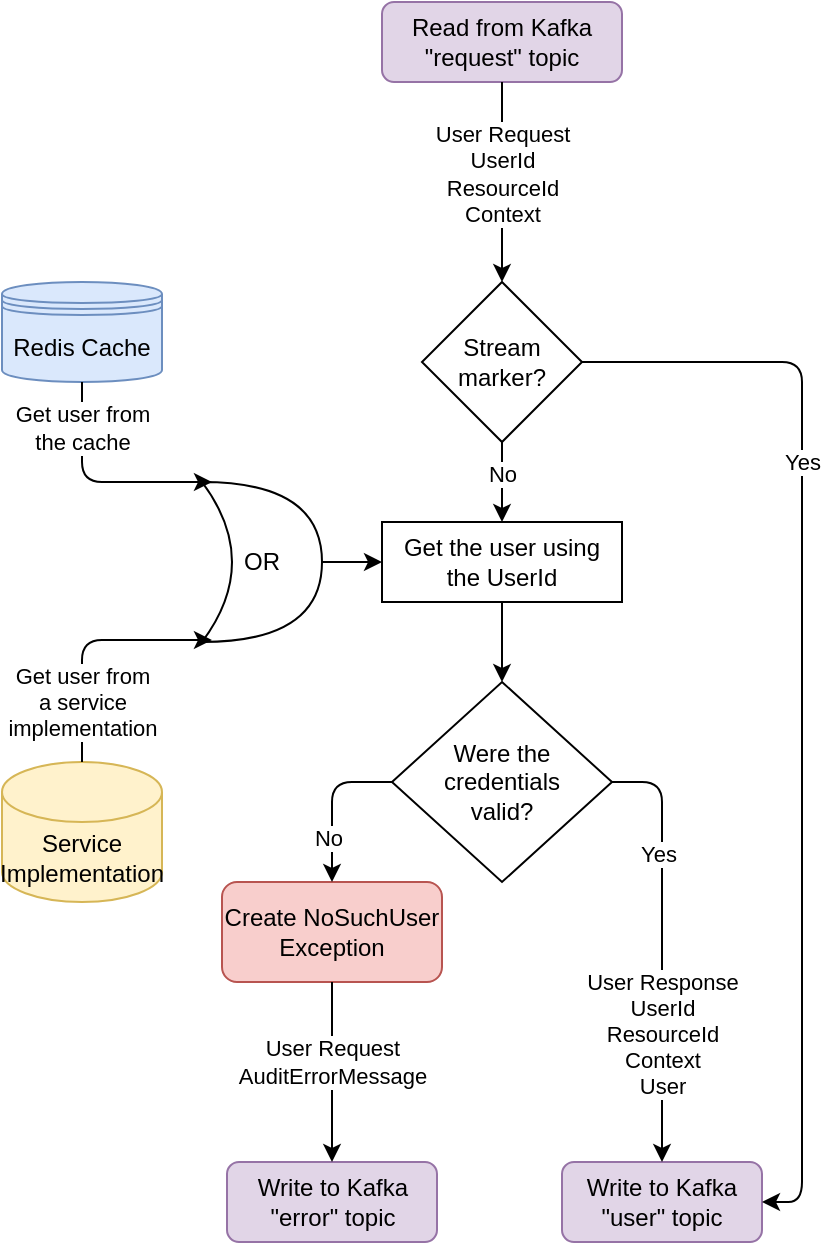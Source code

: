 <mxfile version="14.9.1" type="device"><diagram id="DdMR5nRGpSJn8HT7XxAo" name="Page-1"><mxGraphModel dx="1426" dy="794" grid="1" gridSize="10" guides="1" tooltips="1" connect="1" arrows="1" fold="1" page="1" pageScale="1" pageWidth="827" pageHeight="1169" math="0" shadow="0"><root><mxCell id="0"/><mxCell id="1" parent="0"/><mxCell id="6e5NcpTGGkbCfKrbYcaW-2" value="&lt;span&gt;Read from Kafka &quot;request&quot;&amp;nbsp;&lt;/span&gt;topic" style="rounded=1;whiteSpace=wrap;html=1;fillColor=#e1d5e7;strokeColor=#9673a6;" parent="1" vertex="1"><mxGeometry x="400" y="70" width="120" height="40" as="geometry"/></mxCell><mxCell id="jcX0U4U3rV2kZrXB9U3J-15" style="edgeStyle=orthogonalEdgeStyle;rounded=0;orthogonalLoop=1;jettySize=auto;html=1;exitX=0.5;exitY=1;exitDx=0;exitDy=0;" parent="1" source="6e5NcpTGGkbCfKrbYcaW-7" target="jcX0U4U3rV2kZrXB9U3J-14" edge="1"><mxGeometry relative="1" as="geometry"/></mxCell><mxCell id="6e5NcpTGGkbCfKrbYcaW-7" value="Get the user using the UserId" style="rounded=0;whiteSpace=wrap;html=1;" parent="1" vertex="1"><mxGeometry x="400" y="330" width="120" height="40" as="geometry"/></mxCell><mxCell id="6e5NcpTGGkbCfKrbYcaW-8" value="" style="endArrow=classic;html=1;exitX=0.5;exitY=1;exitDx=0;exitDy=0;entryX=0.5;entryY=0;entryDx=0;entryDy=0;" parent="1" source="6e5NcpTGGkbCfKrbYcaW-2" target="RfW15PRuVoufGnEKqtW8-6" edge="1"><mxGeometry width="50" height="50" relative="1" as="geometry"><mxPoint x="310" y="330" as="sourcePoint"/><mxPoint x="290" y="170" as="targetPoint"/></mxGeometry></mxCell><mxCell id="6e5NcpTGGkbCfKrbYcaW-9" value="User Request&lt;br&gt;UserId&lt;br&gt;ResourceId&lt;br&gt;Context" style="edgeLabel;html=1;align=center;verticalAlign=middle;resizable=0;points=[];" parent="6e5NcpTGGkbCfKrbYcaW-8" vertex="1" connectable="0"><mxGeometry x="0.04" relative="1" as="geometry"><mxPoint y="-6" as="offset"/></mxGeometry></mxCell><mxCell id="fgl00_PuPxQVnSJDjyZL-1" value="&lt;div&gt;&lt;span&gt;Redis&amp;nbsp;&lt;/span&gt;&lt;span&gt;Cache&lt;/span&gt;&lt;/div&gt;" style="shape=datastore;whiteSpace=wrap;html=1;labelBackgroundColor=none;fillColor=#dae8fc;strokeColor=#6c8ebf;" parent="1" vertex="1"><mxGeometry x="210" y="210" width="80" height="50" as="geometry"/></mxCell><mxCell id="fgl00_PuPxQVnSJDjyZL-9" value="Service Implementation" style="shape=cylinder3;whiteSpace=wrap;html=1;boundedLbl=1;backgroundOutline=1;size=15;fillColor=#fff2cc;strokeColor=#d6b656;" parent="1" vertex="1"><mxGeometry x="210" y="450" width="80" height="70" as="geometry"/></mxCell><mxCell id="jcX0U4U3rV2kZrXB9U3J-8" style="edgeStyle=orthogonalEdgeStyle;rounded=0;orthogonalLoop=1;jettySize=auto;html=1;exitX=1;exitY=0.5;exitDx=0;exitDy=0;exitPerimeter=0;entryX=0;entryY=0.5;entryDx=0;entryDy=0;" parent="1" source="x2b0yPsBjHddbLhoMNGu-2" target="6e5NcpTGGkbCfKrbYcaW-7" edge="1"><mxGeometry relative="1" as="geometry"/></mxCell><mxCell id="x2b0yPsBjHddbLhoMNGu-2" value="&lt;div&gt;OR&lt;/div&gt;" style="shape=xor;whiteSpace=wrap;html=1;rotation=0;" parent="1" vertex="1"><mxGeometry x="310" y="310" width="60" height="80" as="geometry"/></mxCell><mxCell id="jcX0U4U3rV2kZrXB9U3J-1" value="&lt;span&gt;Write to Kafka &quot;user&quot;&amp;nbsp;&lt;/span&gt;topic" style="rounded=1;whiteSpace=wrap;html=1;fillColor=#e1d5e7;strokeColor=#9673a6;" parent="1" vertex="1"><mxGeometry x="490" y="650" width="100" height="40" as="geometry"/></mxCell><mxCell id="jcX0U4U3rV2kZrXB9U3J-4" value="Write to Kafka &quot;error&quot; topic" style="rounded=1;whiteSpace=wrap;html=1;fillColor=#e1d5e7;strokeColor=#9673a6;" parent="1" vertex="1"><mxGeometry x="322.5" y="650" width="105" height="40" as="geometry"/></mxCell><mxCell id="jcX0U4U3rV2kZrXB9U3J-14" value="&lt;div&gt;Were the&lt;/div&gt;&lt;div&gt; credentials &lt;br&gt;&lt;/div&gt;&lt;div&gt;valid?&lt;br&gt;&lt;/div&gt;" style="rhombus;whiteSpace=wrap;html=1;" parent="1" vertex="1"><mxGeometry x="405" y="410" width="110" height="100" as="geometry"/></mxCell><mxCell id="RfW15PRuVoufGnEKqtW8-2" value="" style="endArrow=classic;html=1;entryX=0.5;entryY=0;entryDx=0;entryDy=0;exitX=0.5;exitY=1;exitDx=0;exitDy=0;" parent="1" source="RfW15PRuVoufGnEKqtW8-6" target="6e5NcpTGGkbCfKrbYcaW-7" edge="1"><mxGeometry width="50" height="50" relative="1" as="geometry"><mxPoint x="390" y="280" as="sourcePoint"/><mxPoint x="440" y="300" as="targetPoint"/></mxGeometry></mxCell><mxCell id="RfW15PRuVoufGnEKqtW8-3" value="No" style="edgeLabel;html=1;align=center;verticalAlign=middle;resizable=0;points=[];" parent="RfW15PRuVoufGnEKqtW8-2" vertex="1" connectable="0"><mxGeometry x="-0.234" relative="1" as="geometry"><mxPoint as="offset"/></mxGeometry></mxCell><mxCell id="RfW15PRuVoufGnEKqtW8-4" value="" style="endArrow=classic;html=1;exitX=1;exitY=0.5;exitDx=0;exitDy=0;entryX=1;entryY=0.5;entryDx=0;entryDy=0;" parent="1" source="RfW15PRuVoufGnEKqtW8-6" target="jcX0U4U3rV2kZrXB9U3J-1" edge="1"><mxGeometry width="50" height="50" relative="1" as="geometry"><mxPoint x="590" y="190" as="sourcePoint"/><mxPoint x="630" y="680" as="targetPoint"/><Array as="points"><mxPoint x="610" y="250"/><mxPoint x="610" y="670"/></Array></mxGeometry></mxCell><mxCell id="RfW15PRuVoufGnEKqtW8-5" value="Yes" style="edgeLabel;html=1;align=center;verticalAlign=middle;resizable=0;points=[];" parent="RfW15PRuVoufGnEKqtW8-4" vertex="1" connectable="0"><mxGeometry x="-0.192" relative="1" as="geometry"><mxPoint y="-62" as="offset"/></mxGeometry></mxCell><mxCell id="RfW15PRuVoufGnEKqtW8-6" value="Stream marker?" style="rhombus;whiteSpace=wrap;html=1;" parent="1" vertex="1"><mxGeometry x="420" y="210" width="80" height="80" as="geometry"/></mxCell><mxCell id="RfW15PRuVoufGnEKqtW8-7" value="" style="endArrow=classic;html=1;exitX=0.5;exitY=1;exitDx=0;exitDy=0;entryX=0.083;entryY=0;entryDx=0;entryDy=0;entryPerimeter=0;" parent="1" source="fgl00_PuPxQVnSJDjyZL-1" target="x2b0yPsBjHddbLhoMNGu-2" edge="1"><mxGeometry width="50" height="50" relative="1" as="geometry"><mxPoint x="450" y="430" as="sourcePoint"/><mxPoint x="310" y="311" as="targetPoint"/><Array as="points"><mxPoint x="250" y="310"/></Array></mxGeometry></mxCell><mxCell id="RfW15PRuVoufGnEKqtW8-10" value="&lt;div&gt;Get user from&lt;/div&gt;&lt;div&gt;the cache&lt;/div&gt;" style="edgeLabel;html=1;align=center;verticalAlign=middle;resizable=0;points=[];" parent="RfW15PRuVoufGnEKqtW8-7" vertex="1" connectable="0"><mxGeometry x="-0.467" relative="1" as="geometry"><mxPoint y="-8" as="offset"/></mxGeometry></mxCell><mxCell id="RfW15PRuVoufGnEKqtW8-8" value="" style="endArrow=classic;html=1;exitX=0.5;exitY=0;exitDx=0;exitDy=0;exitPerimeter=0;entryX=0.083;entryY=0.988;entryDx=0;entryDy=0;entryPerimeter=0;" parent="1" source="fgl00_PuPxQVnSJDjyZL-9" target="x2b0yPsBjHddbLhoMNGu-2" edge="1"><mxGeometry width="50" height="50" relative="1" as="geometry"><mxPoint x="190" y="530" as="sourcePoint"/><mxPoint x="290" y="420" as="targetPoint"/><Array as="points"><mxPoint x="250" y="389"/></Array></mxGeometry></mxCell><mxCell id="RfW15PRuVoufGnEKqtW8-9" value="&lt;div&gt;Get user from&lt;/div&gt;&lt;div&gt;a service&lt;/div&gt;&lt;div&gt;implementation&lt;/div&gt;" style="edgeLabel;html=1;align=center;verticalAlign=middle;resizable=0;points=[];" parent="RfW15PRuVoufGnEKqtW8-8" vertex="1" connectable="0"><mxGeometry x="-0.27" y="-4" relative="1" as="geometry"><mxPoint x="-4" y="16" as="offset"/></mxGeometry></mxCell><mxCell id="0W10WlREVzS8TULxU643-2" value="Create NoSuchUser Exception" style="rounded=1;whiteSpace=wrap;html=1;fillColor=#f8cecc;strokeColor=#b85450;" vertex="1" parent="1"><mxGeometry x="320" y="510" width="110" height="50" as="geometry"/></mxCell><mxCell id="0W10WlREVzS8TULxU643-3" value="" style="endArrow=classic;html=1;exitX=0.5;exitY=1;exitDx=0;exitDy=0;entryX=0.5;entryY=0;entryDx=0;entryDy=0;entryPerimeter=0;" edge="1" parent="1" source="0W10WlREVzS8TULxU643-2" target="jcX0U4U3rV2kZrXB9U3J-4"><mxGeometry width="50" height="50" relative="1" as="geometry"><mxPoint x="425" y="430" as="sourcePoint"/><mxPoint x="475" y="380" as="targetPoint"/></mxGeometry></mxCell><mxCell id="0W10WlREVzS8TULxU643-4" value="User Request&lt;br&gt;AuditErrorMessage" style="edgeLabel;html=1;align=center;verticalAlign=middle;resizable=0;points=[];" vertex="1" connectable="0" parent="0W10WlREVzS8TULxU643-3"><mxGeometry x="-0.4" relative="1" as="geometry"><mxPoint y="13" as="offset"/></mxGeometry></mxCell><mxCell id="0W10WlREVzS8TULxU643-5" value="" style="endArrow=classic;html=1;entryX=0.5;entryY=0;entryDx=0;entryDy=0;exitX=0;exitY=0.5;exitDx=0;exitDy=0;" edge="1" parent="1" source="jcX0U4U3rV2kZrXB9U3J-14" target="0W10WlREVzS8TULxU643-2"><mxGeometry width="50" height="50" relative="1" as="geometry"><mxPoint x="380" y="440" as="sourcePoint"/><mxPoint x="475" y="370" as="targetPoint"/><Array as="points"><mxPoint x="375" y="460"/></Array></mxGeometry></mxCell><mxCell id="0W10WlREVzS8TULxU643-6" value="No" style="edgeLabel;html=1;align=center;verticalAlign=middle;resizable=0;points=[];" vertex="1" connectable="0" parent="0W10WlREVzS8TULxU643-5"><mxGeometry x="0.44" y="-2" relative="1" as="geometry"><mxPoint as="offset"/></mxGeometry></mxCell><mxCell id="0W10WlREVzS8TULxU643-7" value="" style="endArrow=classic;html=1;entryX=0.5;entryY=0;entryDx=0;entryDy=0;exitX=1;exitY=0.5;exitDx=0;exitDy=0;" edge="1" parent="1" source="jcX0U4U3rV2kZrXB9U3J-14" target="jcX0U4U3rV2kZrXB9U3J-1"><mxGeometry width="50" height="50" relative="1" as="geometry"><mxPoint x="560" y="400" as="sourcePoint"/><mxPoint x="420" y="400" as="targetPoint"/><Array as="points"><mxPoint x="540" y="460"/></Array></mxGeometry></mxCell><mxCell id="0W10WlREVzS8TULxU643-8" value="&lt;div&gt;User Response&lt;/div&gt;&lt;div&gt;UserId&lt;/div&gt;ResourceId&lt;br&gt;Context&lt;br&gt;User" style="edgeLabel;html=1;align=center;verticalAlign=middle;resizable=0;points=[];" vertex="1" connectable="0" parent="0W10WlREVzS8TULxU643-7"><mxGeometry x="0.404" relative="1" as="geometry"><mxPoint as="offset"/></mxGeometry></mxCell><mxCell id="0W10WlREVzS8TULxU643-9" value="Yes" style="edgeLabel;html=1;align=center;verticalAlign=middle;resizable=0;points=[];" vertex="1" connectable="0" parent="0W10WlREVzS8TULxU643-7"><mxGeometry x="-0.438" y="-2" relative="1" as="geometry"><mxPoint as="offset"/></mxGeometry></mxCell></root></mxGraphModel></diagram></mxfile>
